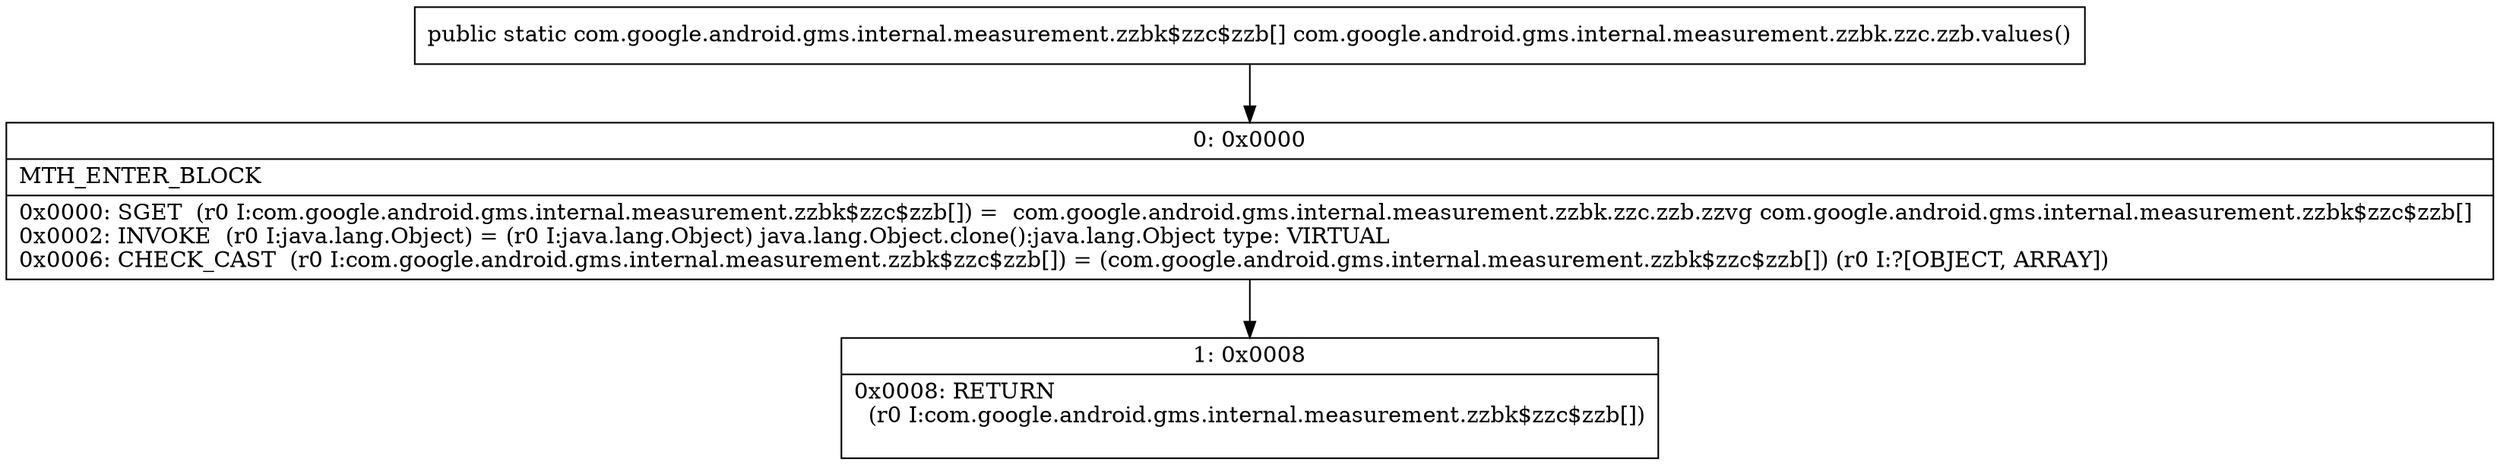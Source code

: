 digraph "CFG forcom.google.android.gms.internal.measurement.zzbk.zzc.zzb.values()[Lcom\/google\/android\/gms\/internal\/measurement\/zzbk$zzc$zzb;" {
Node_0 [shape=record,label="{0\:\ 0x0000|MTH_ENTER_BLOCK\l|0x0000: SGET  (r0 I:com.google.android.gms.internal.measurement.zzbk$zzc$zzb[]) =  com.google.android.gms.internal.measurement.zzbk.zzc.zzb.zzvg com.google.android.gms.internal.measurement.zzbk$zzc$zzb[] \l0x0002: INVOKE  (r0 I:java.lang.Object) = (r0 I:java.lang.Object) java.lang.Object.clone():java.lang.Object type: VIRTUAL \l0x0006: CHECK_CAST  (r0 I:com.google.android.gms.internal.measurement.zzbk$zzc$zzb[]) = (com.google.android.gms.internal.measurement.zzbk$zzc$zzb[]) (r0 I:?[OBJECT, ARRAY]) \l}"];
Node_1 [shape=record,label="{1\:\ 0x0008|0x0008: RETURN  \l  (r0 I:com.google.android.gms.internal.measurement.zzbk$zzc$zzb[])\l \l}"];
MethodNode[shape=record,label="{public static com.google.android.gms.internal.measurement.zzbk$zzc$zzb[] com.google.android.gms.internal.measurement.zzbk.zzc.zzb.values() }"];
MethodNode -> Node_0;
Node_0 -> Node_1;
}

